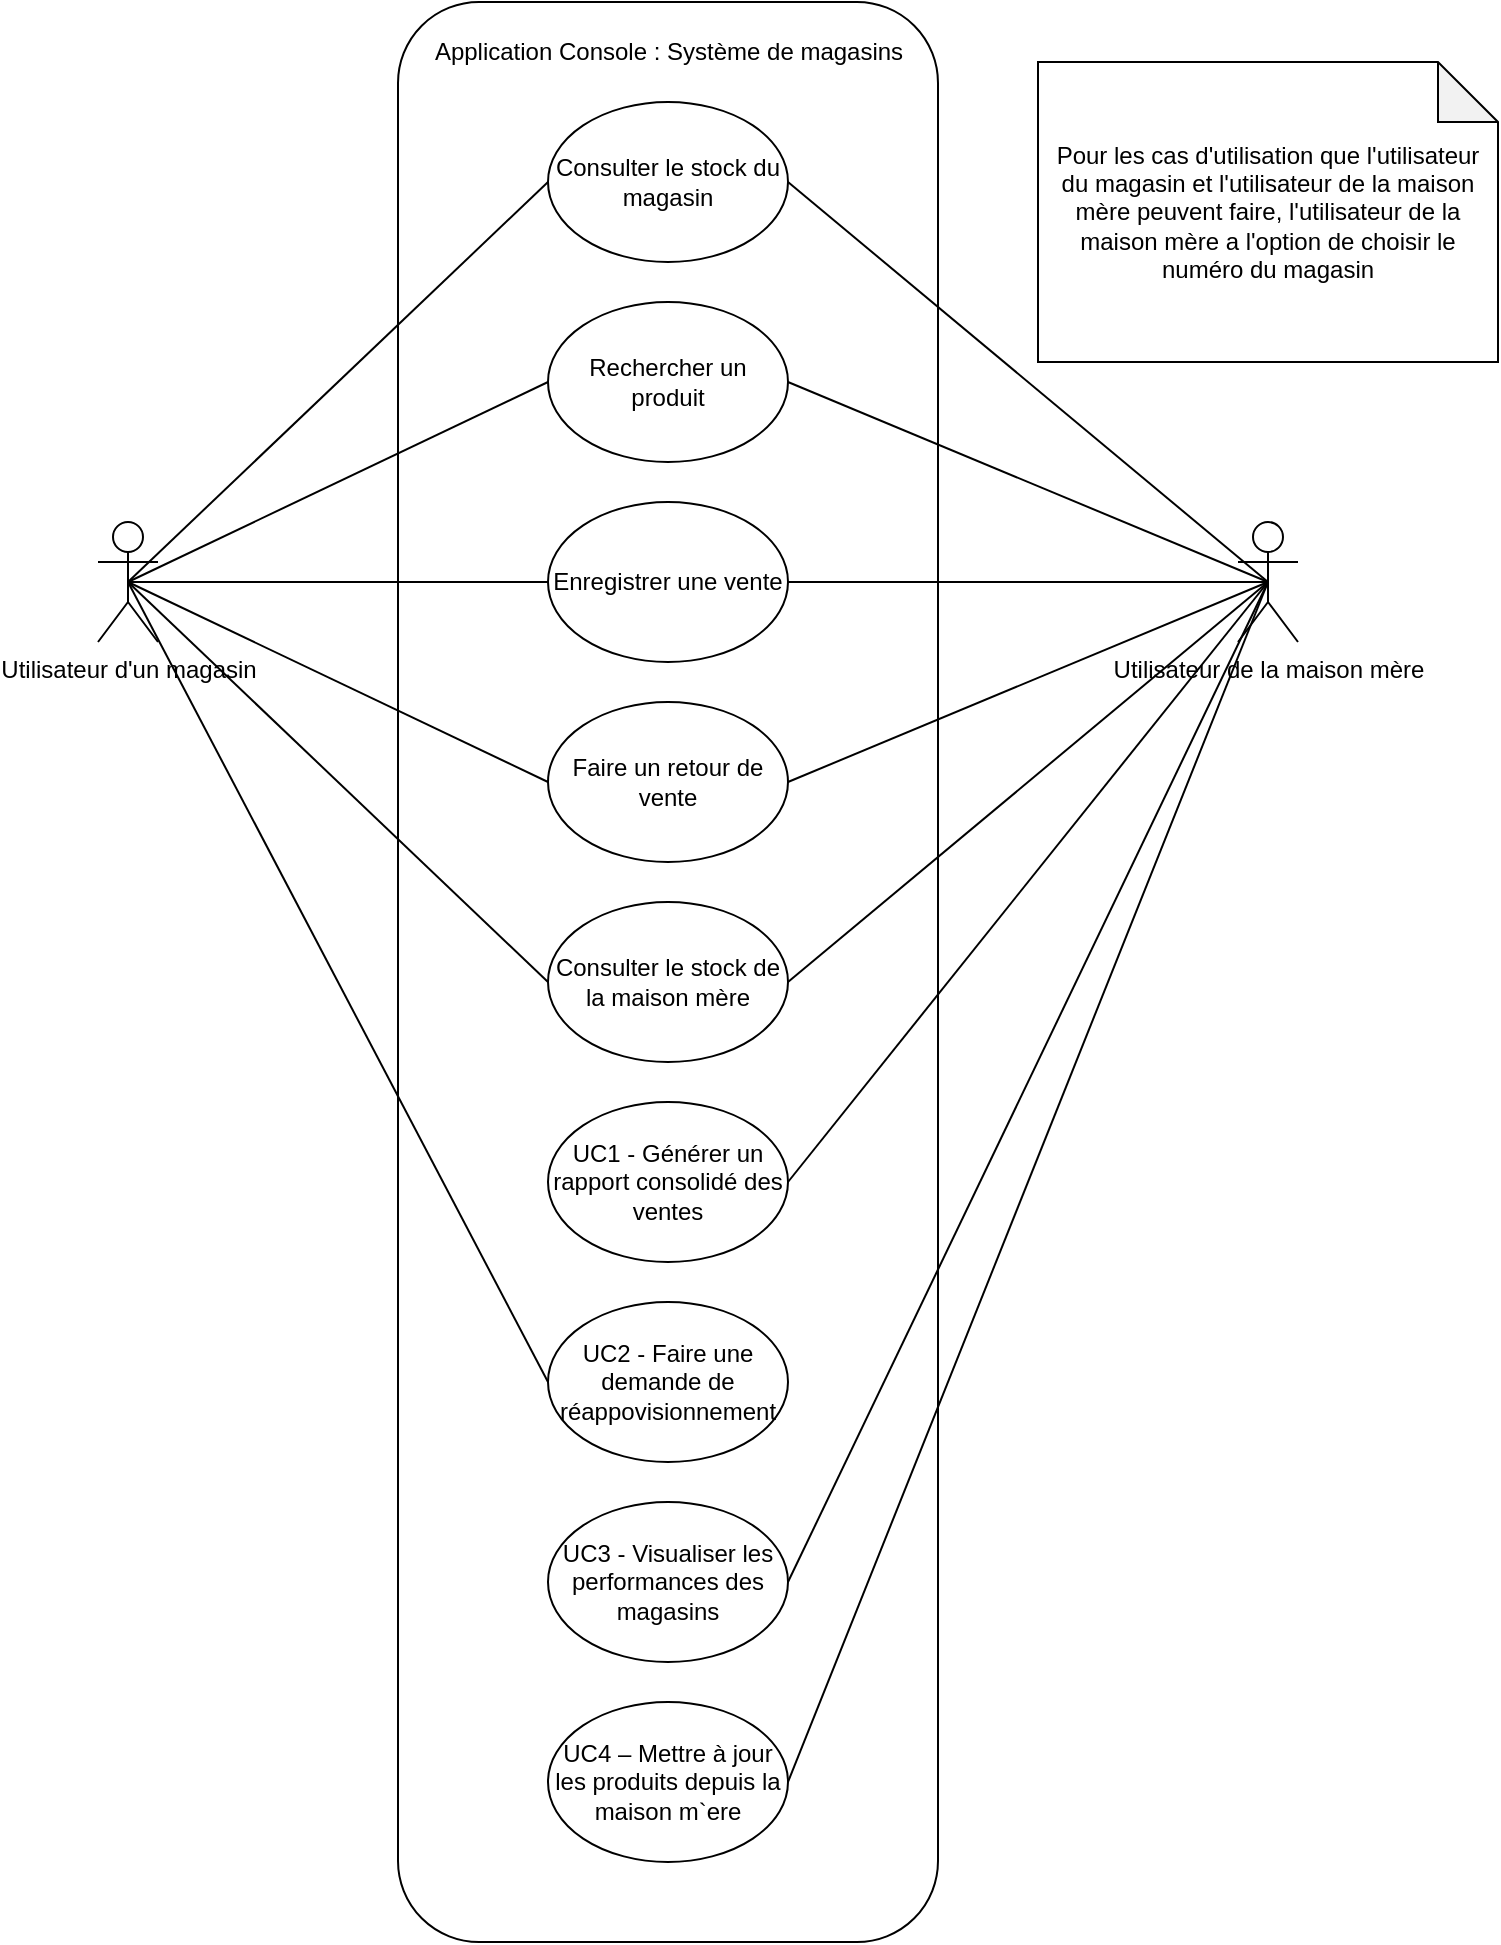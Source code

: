 <mxfile version="27.1.3">
  <diagram name="Page-1" id="ViSu714XIvuf4PjNnzAD">
    <mxGraphModel dx="1426" dy="757" grid="1" gridSize="10" guides="1" tooltips="1" connect="1" arrows="1" fold="1" page="1" pageScale="1" pageWidth="850" pageHeight="1100" math="0" shadow="0">
      <root>
        <mxCell id="0" />
        <mxCell id="1" parent="0" />
        <mxCell id="etN0elWksDqBeQhYdpG8-1" value="Utilisateur d&#39;un magasin" style="shape=umlActor;verticalLabelPosition=bottom;verticalAlign=top;html=1;outlineConnect=0;" parent="1" vertex="1">
          <mxGeometry x="130" y="380" width="30" height="60" as="geometry" />
        </mxCell>
        <mxCell id="etN0elWksDqBeQhYdpG8-2" value="" style="rounded=1;whiteSpace=wrap;html=1;" parent="1" vertex="1">
          <mxGeometry x="280" y="120" width="270" height="970" as="geometry" />
        </mxCell>
        <mxCell id="etN0elWksDqBeQhYdpG8-3" value="Application Console : Système de magasins" style="text;html=1;align=center;verticalAlign=middle;resizable=0;points=[];autosize=1;strokeColor=none;fillColor=none;" parent="1" vertex="1">
          <mxGeometry x="285" y="130" width="260" height="30" as="geometry" />
        </mxCell>
        <mxCell id="etN0elWksDqBeQhYdpG8-4" value="Consulter le stock du magasin" style="ellipse;whiteSpace=wrap;html=1;" parent="1" vertex="1">
          <mxGeometry x="355" y="170" width="120" height="80" as="geometry" />
        </mxCell>
        <mxCell id="etN0elWksDqBeQhYdpG8-5" value="Rechercher un produit" style="ellipse;whiteSpace=wrap;html=1;" parent="1" vertex="1">
          <mxGeometry x="355" y="270" width="120" height="80" as="geometry" />
        </mxCell>
        <mxCell id="etN0elWksDqBeQhYdpG8-6" value="Enregistrer une vente" style="ellipse;whiteSpace=wrap;html=1;" parent="1" vertex="1">
          <mxGeometry x="355" y="370" width="120" height="80" as="geometry" />
        </mxCell>
        <mxCell id="etN0elWksDqBeQhYdpG8-7" value="Faire un retour de vente" style="ellipse;whiteSpace=wrap;html=1;" parent="1" vertex="1">
          <mxGeometry x="355" y="470" width="120" height="80" as="geometry" />
        </mxCell>
        <mxCell id="etN0elWksDqBeQhYdpG8-8" value="" style="endArrow=none;html=1;rounded=0;entryX=0;entryY=0.5;entryDx=0;entryDy=0;exitX=0.5;exitY=0.5;exitDx=0;exitDy=0;exitPerimeter=0;" parent="1" source="etN0elWksDqBeQhYdpG8-1" target="etN0elWksDqBeQhYdpG8-4" edge="1">
          <mxGeometry width="50" height="50" relative="1" as="geometry">
            <mxPoint x="200" y="360" as="sourcePoint" />
            <mxPoint x="250" y="310" as="targetPoint" />
          </mxGeometry>
        </mxCell>
        <mxCell id="etN0elWksDqBeQhYdpG8-9" value="" style="endArrow=none;html=1;rounded=0;entryX=0;entryY=0.5;entryDx=0;entryDy=0;exitX=0.5;exitY=0.5;exitDx=0;exitDy=0;exitPerimeter=0;" parent="1" source="etN0elWksDqBeQhYdpG8-1" target="etN0elWksDqBeQhYdpG8-5" edge="1">
          <mxGeometry width="50" height="50" relative="1" as="geometry">
            <mxPoint x="200" y="360" as="sourcePoint" />
            <mxPoint x="270" y="340" as="targetPoint" />
          </mxGeometry>
        </mxCell>
        <mxCell id="etN0elWksDqBeQhYdpG8-10" value="" style="endArrow=none;html=1;rounded=0;entryX=0;entryY=0.5;entryDx=0;entryDy=0;exitX=0.5;exitY=0.5;exitDx=0;exitDy=0;exitPerimeter=0;" parent="1" source="etN0elWksDqBeQhYdpG8-1" target="etN0elWksDqBeQhYdpG8-6" edge="1">
          <mxGeometry width="50" height="50" relative="1" as="geometry">
            <mxPoint x="200" y="360" as="sourcePoint" />
            <mxPoint x="230" y="460" as="targetPoint" />
          </mxGeometry>
        </mxCell>
        <mxCell id="etN0elWksDqBeQhYdpG8-11" value="" style="endArrow=none;html=1;rounded=0;entryX=0;entryY=0.5;entryDx=0;entryDy=0;exitX=0.5;exitY=0.5;exitDx=0;exitDy=0;exitPerimeter=0;" parent="1" source="etN0elWksDqBeQhYdpG8-1" target="etN0elWksDqBeQhYdpG8-7" edge="1">
          <mxGeometry width="50" height="50" relative="1" as="geometry">
            <mxPoint x="200" y="360" as="sourcePoint" />
            <mxPoint x="150" y="510" as="targetPoint" />
          </mxGeometry>
        </mxCell>
        <mxCell id="W-3uddpR0ci4YLRUDfYL-1" value="Consulter le stock de la maison mère" style="ellipse;whiteSpace=wrap;html=1;" parent="1" vertex="1">
          <mxGeometry x="355" y="570" width="120" height="80" as="geometry" />
        </mxCell>
        <mxCell id="W-3uddpR0ci4YLRUDfYL-3" value="" style="endArrow=none;html=1;rounded=0;entryX=0;entryY=0.5;entryDx=0;entryDy=0;exitX=0.5;exitY=0.5;exitDx=0;exitDy=0;exitPerimeter=0;" parent="1" source="etN0elWksDqBeQhYdpG8-1" target="W-3uddpR0ci4YLRUDfYL-1" edge="1">
          <mxGeometry width="50" height="50" relative="1" as="geometry">
            <mxPoint x="190" y="630" as="sourcePoint" />
            <mxPoint x="240" y="580" as="targetPoint" />
          </mxGeometry>
        </mxCell>
        <mxCell id="W-3uddpR0ci4YLRUDfYL-4" value="UC2 - Faire une demande de réappovisionnement" style="ellipse;whiteSpace=wrap;html=1;" parent="1" vertex="1">
          <mxGeometry x="355" y="770" width="120" height="80" as="geometry" />
        </mxCell>
        <mxCell id="W-3uddpR0ci4YLRUDfYL-5" value="" style="endArrow=none;html=1;rounded=0;entryX=0;entryY=0.5;entryDx=0;entryDy=0;exitX=0.5;exitY=0.5;exitDx=0;exitDy=0;exitPerimeter=0;" parent="1" source="etN0elWksDqBeQhYdpG8-1" target="W-3uddpR0ci4YLRUDfYL-4" edge="1">
          <mxGeometry width="50" height="50" relative="1" as="geometry">
            <mxPoint x="210" y="750" as="sourcePoint" />
            <mxPoint x="260" y="700" as="targetPoint" />
          </mxGeometry>
        </mxCell>
        <mxCell id="W-3uddpR0ci4YLRUDfYL-6" value="Utilisateur de la maison mère" style="shape=umlActor;verticalLabelPosition=bottom;verticalAlign=top;html=1;outlineConnect=0;" parent="1" vertex="1">
          <mxGeometry x="700" y="380" width="30" height="60" as="geometry" />
        </mxCell>
        <mxCell id="W-3uddpR0ci4YLRUDfYL-7" value="" style="endArrow=none;html=1;rounded=0;entryX=0.5;entryY=0.5;entryDx=0;entryDy=0;entryPerimeter=0;exitX=1;exitY=0.5;exitDx=0;exitDy=0;" parent="1" source="etN0elWksDqBeQhYdpG8-4" target="W-3uddpR0ci4YLRUDfYL-6" edge="1">
          <mxGeometry width="50" height="50" relative="1" as="geometry">
            <mxPoint x="600" y="460" as="sourcePoint" />
            <mxPoint x="650" y="410" as="targetPoint" />
          </mxGeometry>
        </mxCell>
        <mxCell id="W-3uddpR0ci4YLRUDfYL-8" value="" style="endArrow=none;html=1;rounded=0;entryX=0.5;entryY=0.5;entryDx=0;entryDy=0;entryPerimeter=0;exitX=1;exitY=0.5;exitDx=0;exitDy=0;" parent="1" source="etN0elWksDqBeQhYdpG8-5" target="W-3uddpR0ci4YLRUDfYL-6" edge="1">
          <mxGeometry width="50" height="50" relative="1" as="geometry">
            <mxPoint x="600" y="490" as="sourcePoint" />
            <mxPoint x="650" y="440" as="targetPoint" />
          </mxGeometry>
        </mxCell>
        <mxCell id="W-3uddpR0ci4YLRUDfYL-9" value="" style="endArrow=none;html=1;rounded=0;entryX=0.5;entryY=0.5;entryDx=0;entryDy=0;entryPerimeter=0;exitX=1;exitY=0.5;exitDx=0;exitDy=0;" parent="1" source="etN0elWksDqBeQhYdpG8-6" target="W-3uddpR0ci4YLRUDfYL-6" edge="1">
          <mxGeometry width="50" height="50" relative="1" as="geometry">
            <mxPoint x="600" y="550" as="sourcePoint" />
            <mxPoint x="650" y="500" as="targetPoint" />
          </mxGeometry>
        </mxCell>
        <mxCell id="W-3uddpR0ci4YLRUDfYL-10" value="" style="endArrow=none;html=1;rounded=0;entryX=0.5;entryY=0.5;entryDx=0;entryDy=0;entryPerimeter=0;exitX=1;exitY=0.5;exitDx=0;exitDy=0;" parent="1" source="etN0elWksDqBeQhYdpG8-7" target="W-3uddpR0ci4YLRUDfYL-6" edge="1">
          <mxGeometry width="50" height="50" relative="1" as="geometry">
            <mxPoint x="630" y="560" as="sourcePoint" />
            <mxPoint x="680" y="510" as="targetPoint" />
          </mxGeometry>
        </mxCell>
        <mxCell id="W-3uddpR0ci4YLRUDfYL-11" value="" style="endArrow=none;html=1;rounded=0;entryX=0.5;entryY=0.5;entryDx=0;entryDy=0;entryPerimeter=0;exitX=1;exitY=0.5;exitDx=0;exitDy=0;" parent="1" source="W-3uddpR0ci4YLRUDfYL-1" target="W-3uddpR0ci4YLRUDfYL-6" edge="1">
          <mxGeometry width="50" height="50" relative="1" as="geometry">
            <mxPoint x="560" y="640" as="sourcePoint" />
            <mxPoint x="610" y="590" as="targetPoint" />
          </mxGeometry>
        </mxCell>
        <mxCell id="W-3uddpR0ci4YLRUDfYL-12" value="UC1 - Générer un rapport consolidé des ventes" style="ellipse;whiteSpace=wrap;html=1;" parent="1" vertex="1">
          <mxGeometry x="355" y="670" width="120" height="80" as="geometry" />
        </mxCell>
        <mxCell id="W-3uddpR0ci4YLRUDfYL-13" value="UC3 - Visualiser les performances des magasins" style="ellipse;whiteSpace=wrap;html=1;" parent="1" vertex="1">
          <mxGeometry x="355" y="870" width="120" height="80" as="geometry" />
        </mxCell>
        <mxCell id="W-3uddpR0ci4YLRUDfYL-14" value="" style="endArrow=none;html=1;rounded=0;exitX=1;exitY=0.5;exitDx=0;exitDy=0;entryX=0.5;entryY=0.5;entryDx=0;entryDy=0;entryPerimeter=0;" parent="1" source="W-3uddpR0ci4YLRUDfYL-12" target="W-3uddpR0ci4YLRUDfYL-6" edge="1">
          <mxGeometry width="50" height="50" relative="1" as="geometry">
            <mxPoint x="660" y="750" as="sourcePoint" />
            <mxPoint x="710" y="700" as="targetPoint" />
          </mxGeometry>
        </mxCell>
        <mxCell id="W-3uddpR0ci4YLRUDfYL-15" value="" style="endArrow=none;html=1;rounded=0;entryX=0.5;entryY=0.5;entryDx=0;entryDy=0;entryPerimeter=0;exitX=1;exitY=0.5;exitDx=0;exitDy=0;" parent="1" source="W-3uddpR0ci4YLRUDfYL-13" target="W-3uddpR0ci4YLRUDfYL-6" edge="1">
          <mxGeometry width="50" height="50" relative="1" as="geometry">
            <mxPoint x="580" y="800" as="sourcePoint" />
            <mxPoint x="630" y="750" as="targetPoint" />
          </mxGeometry>
        </mxCell>
        <mxCell id="W-3uddpR0ci4YLRUDfYL-16" value="Pour les cas d&#39;utilisation que l&#39;utilisateur du magasin et l&#39;utilisateur de la maison mère peuvent faire, l&#39;utilisateur de la maison mère a l&#39;option de choisir le numéro du magasin" style="shape=note;whiteSpace=wrap;html=1;backgroundOutline=1;darkOpacity=0.05;" parent="1" vertex="1">
          <mxGeometry x="600" y="150" width="230" height="150" as="geometry" />
        </mxCell>
        <mxCell id="6VOCwua6ZMwWGHD-rE0T-1" value="UC4 – Mettre à jour les produits depuis la maison m`ere" style="ellipse;whiteSpace=wrap;html=1;" vertex="1" parent="1">
          <mxGeometry x="355" y="970" width="120" height="80" as="geometry" />
        </mxCell>
        <mxCell id="6VOCwua6ZMwWGHD-rE0T-2" value="" style="endArrow=none;html=1;rounded=0;exitX=1;exitY=0.5;exitDx=0;exitDy=0;entryX=0.5;entryY=0.5;entryDx=0;entryDy=0;entryPerimeter=0;" edge="1" parent="1" source="6VOCwua6ZMwWGHD-rE0T-1" target="W-3uddpR0ci4YLRUDfYL-6">
          <mxGeometry width="50" height="50" relative="1" as="geometry">
            <mxPoint x="650" y="800" as="sourcePoint" />
            <mxPoint x="730" y="560" as="targetPoint" />
          </mxGeometry>
        </mxCell>
      </root>
    </mxGraphModel>
  </diagram>
</mxfile>
